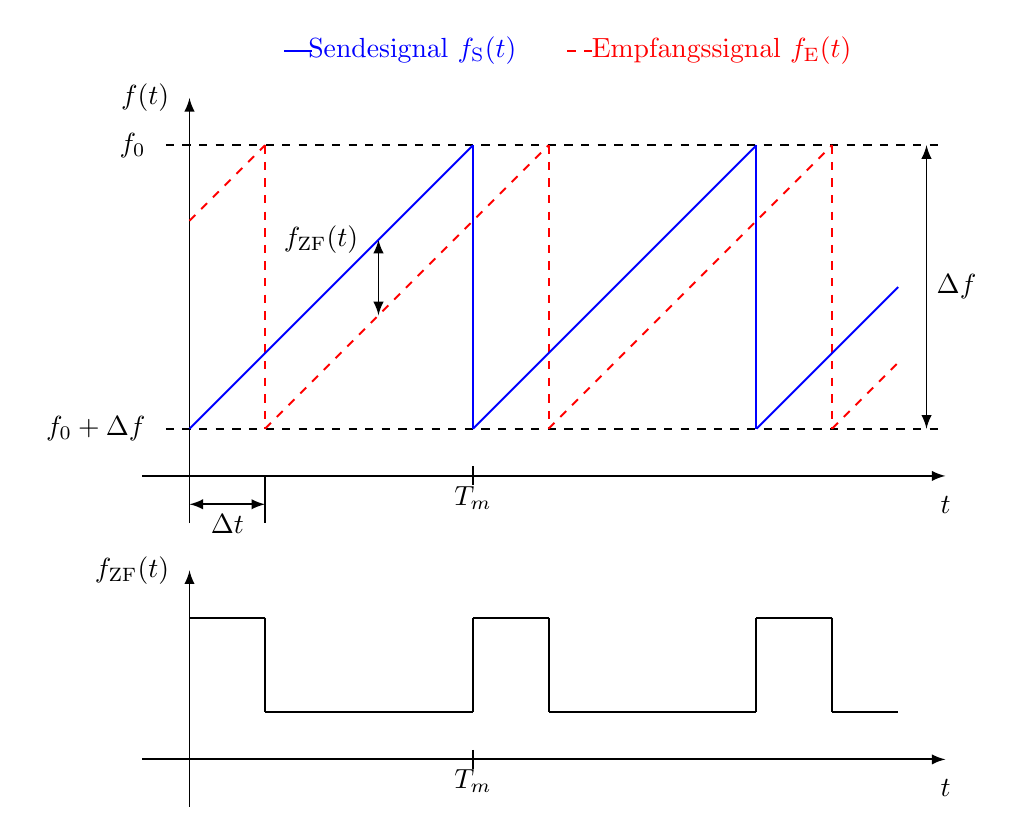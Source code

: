 \tikzset{%
	% Self defined bulding blocks. 
	% Nevertheless circutikz has implemented filters, couplers and other components since version 0.4, they are mostly implemented as bipoles.
	% The usage of bipoles: \draw (start) to[lowpass/amp/adc,....] (end).
	% The problem is, that if one wants to use arrows, the arrows in bipoles can not be sat manual (fixed in circuitikz source) AND THEY ARE NOT CONSISTENT
	% Also it's quite a mess, which component is a monopole, simple block, bipol, quad/triple etc
	% Following are a few examples on how to define your own blocks. 
	%
	% % % % % % % % % % % % % % % % % % % % % % % % % % % % % % % % % % % % % % % % % % % % % % % % % % % % % % % % % % % % % % % % % % % % %
	% % % % % % % % % % % % % % % % % % % % % % % % % % % % % % % % % % % % % % % % % % % % % % % % % % % % % % % % % % % % % % % % % % % % %
	% % % % % % % % % % % % % % % % % % % % % % % % % % % % % % % % % % % % % % % % % % % % % % % % % % % % % % % % % % % % % % % % % % % % %
	% % % % % % % % % % % % % % % % % % % % % % % % % % % % % % % % % % % % % % % % % % % % % % % % % % % % % % % % % % % % % % % % % % % % %
	%
	% Standard block definition, the width and height is adopted from the circutizk source code, so don't mind the strange values. Also the linewidth is set according to the circutrikz source code.
	block/.style    	= 	{draw, fill=white, thick, rectangle, minimum height = 0.98cm, minimum width = 0.98cm, node distance=2.5cm, line width=1.5pt},
	%
	% Standard circular block
	circleblock/.style	= 	{draw, fill=white, thick, circle, minimum width = 0.98cm,  line width=1.5pt, node distance=2.5cm},
	%
	% Label for circuitikz nodes, as they're reference is in the middle and not on the outer edge of the node....
	circuitikzlabel/.style	=	{label={[label, label distance=0.5cm]#1}},
	%
	%
	%
	% VCO/Oscillator 
	myVCO/.style			= 	{circleblock, path picture={%
		\draw[line width=0.75pt] 	($(path picture bounding box.west)+(0.09cm,0)$) sin ($(path picture bounding box.center)-(0.2cm,-0.2cm)$) cos  (path picture bounding box.center) sin ($(path picture bounding box.center)-(-0.2cm,0.2cm)$) cos ($(path picture bounding box.east)-(0.09cm,0)$);
		}
	},
	% Amplifier, as circuitikz does only provite amplifiers as 2-ports/bipoles
	myAMP/.style		= 	{block, node distance=2.5cm, path picture={%
		\draw[fill=white, line width=0.75pt] ($(path picture bounding box.center)+(0.7em,0)$) -- ($(path picture bounding box.center)-(0.7em,-0.7em)$) -- ($(path picture bounding box.center)-(0.7em,0.7em)$)  -- cycle;
		}
	},%%
	% Block	
	myBlock/.style    	= 	{draw, fill=white, thick, rectangle, minimum height = 0.98cm, minimum width = 0.98cm, node distance=2.5cm, line width=1.5pt},
	myBigBlock/.style    	= 	{draw, fill=white, thick, rectangle, minimum height = 0.98cm, minimum width = 2.94cm, node distance=2.5cm, line width=1.5pt},	
	% Same for ADC
	myADC/.style 	=	{block, path picture={%
		\draw[line width=0.75pt] 	(path picture bounding box.south west) -- (path picture bounding box.north east);
		\node[] at ($(path picture bounding box.center)+(-.5em,.5em)$) () {D};
		\node[] at ($(path picture bounding box.center)+(.5em,-.5em)$) () {A};
		} 
	},
	% Same for filters
	myLP/.style	=	{block, path picture={%
		%Sine-Waves
		\draw[line width=.75pt] 	($(path picture bounding box.west)+(0.3em,0)$) sin ($(path picture bounding box.center)-(0.50em,-0.3em)$) cos  (path picture bounding box.center) sin ($(path picture bounding box.center)-(-0.50em,0.3em)$) cos ($(path picture bounding box.east)-(0.3em,0)$);
		\draw[line width=0.75pt] 	($(path picture bounding box.west)+(0.3em,-0.65em)$) sin ($(path picture bounding box.center)-(0.50em,0.35em)$) cos  ( $(path picture bounding box.center)-(0,0.65em)$) sin ($(path picture bounding box.center)-(-0.50em,0.95em)$) cos ($(path picture bounding box.east)-(0.3em,0.65em)$);
		\draw[line width=0.75pt] 	($(path picture bounding box.west)+(0.3em,0.65em)$) sin ($(path picture bounding box.center)-(0.50em,-0.95em)$) cos  ( $(path picture bounding box.center)+(0,0.65em)$) sin ($(path picture bounding box.center)-(-0.50em,-0.35em)$) cos ($(path picture bounding box.east)-(0.3em,-0.65em)$);
		% Cancelation
		\draw[line width=0.75pt] 	($(path picture bounding box.center)-(0.2em,0.2em)$) -- (path picture bounding box.center) -- ($(path picture bounding box.center)+(0.2em,0.2em)$) ;
		\draw[line width=0.75pt] 	($(path picture bounding box.center)-(0.2em,-0.45em)$) -- ($(path picture bounding box.center)+(0,0.65em)$) -- ($(path picture bounding box.center)+(0.2em,0.85em)$) ;
		}
	},
}
\begin{tikzpicture}[line width=0.7pt,>=latex,node distance=2.5cm,scale = 1.2]

	%Achsen oben
	\draw[->] (-0.5,0) -- (8,0);
	\draw[->] (0,-0.5) -- (0,4); 
	\draw(8,0) node[label={below: $t$}](){};
	\draw(0,4) node[label={left: $f(t)$}](){};
	
	%Achsen unten
	\draw[->] (-0.5,-3)--(8,-3);
	\draw(0,-1) node[label={left: $f_{\text{ZF}}(t)$}](){};
	\draw[->] (0,-3.5)--(0,-1);
	\draw(8,-3) node[label={below: $t$}](){};
	
	%Dashed oben
	\draw[dashed](-0.25,3.5) --(8,3.5);
	\draw(-0.25,3.5) node[label={left: $f_{0}$}](){};
	\draw[dashed](-0.25,0.5) --(8,0.5);
	\draw(-0.25,0.5) node[label={left: $f_{0} + \Delta f$}](){};
	
	%Label Bereich Delta t
	\draw[-] (0.8,0)--(0.8,-0.5);
	\draw[<->](0,-0.3) -- node[below]{$\Delta t$}(0.8,-0.3);
	
	%Label Rechts Delta f 
	\draw[<->](7.8,0.5)--node[right]{$\Delta f$}(7.8,3.5);
	
	%fzf
	\draw[<->](2,1.7)--(2,2.5);
	\draw (2,2.5) node[label ={ left :$f_{\text{ZF}}(t)$}](){};

	%Schwarz unten
	\draw[-] (0,-1.5) -- (0.8,-1.5);
	\draw[-] (0.8,-1.5) -- (0.8,-2.5);
	\draw[-] (0.8,-2.5) -- (3,-2.5);
	\draw[-] (3,-2.5) -- (3,-1.5);
	\draw[-] (3,-1.5) -- (3.8,-1.5);
	\draw[-] (3.8,-1.5) --(3.8,-2.5);
	\draw[-] (3.8,-2.5) --(6,-2.5);
	\draw[-] (6,-2.5) -- (6,-1.5);
	\draw[-] (6,-1.5) --(6.8,-1.5);
	\draw[-] (6.8,-1.5) --(6.8,-2.5);
	\draw[-] (6.8,-2.5) --(7.5,-2.5);
		
	%Dashed Rot
	\draw[dashed,red](0,2.7) -- (0.8,3.5);
	\draw[dashed,red](0.8,3.5) -- (0.8,0.5);
	\draw[dashed,red](0.8,0.5) -- (3.8,3.5);
	\draw[dashed,red](3.8,3.5) -- (3.8,0.5);
	\draw[dashed,red](3.8,0.5) -- (6.8,3.5);
	\draw[dashed,red](6.8,3.5) -- (6.8,0.5);
	\draw[dashed,red](6.8,0.5) -- (7.5,1.2);
	
	% Blau
	\draw[-,blue](0,0.5)--(3,3.5);
	\draw[-,blue](3,3.5)--(3,0.5);
	\draw[-,blue](3,0.5)--(6,3.5);
	\draw[-,blue](6,3.5)--(6,0.5);
	\draw[-,blue](6,0.5)--(7.5,2);
	
	%Achsen Tm
	\draw[-](3,0.1)--node[below]{$T_{m}$}(3,-0.1);
	\draw[-](3,-2.9)--node[below]{$T_{m}$}(3,-3.1);	
	
	%Legende
	\draw[blue,-] (1,4.5)--node[right]{Sendesignal $f_{\text{S}}(t)$}(1.3,4.5);
	\draw[red,dashed] (4,4.5)--node[right]{Empfangssignal $f_{\text{E}}(t)$}(4.3,4.5);
\end{tikzpicture}
